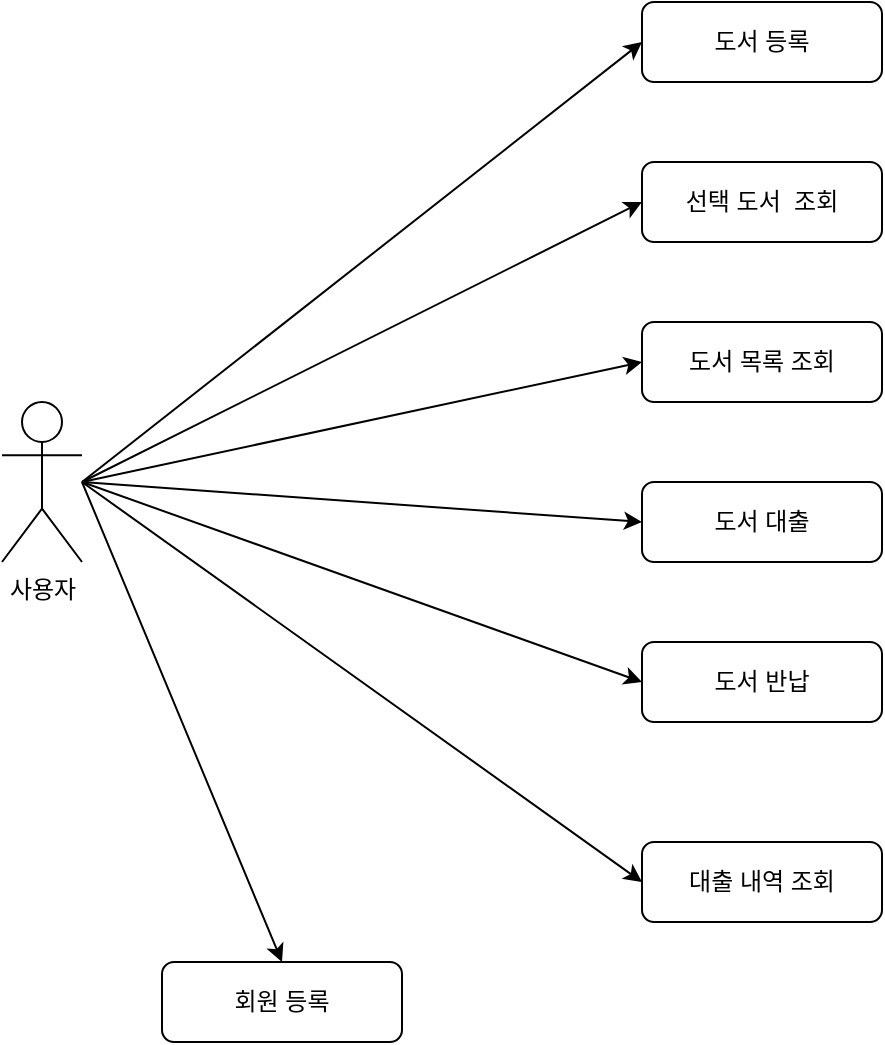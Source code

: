 <mxfile version="22.1.11" type="device">
  <diagram name="페이지-1" id="9Qw6-l9PeZriVnp0--qA">
    <mxGraphModel dx="1309" dy="901" grid="1" gridSize="10" guides="1" tooltips="1" connect="1" arrows="1" fold="1" page="1" pageScale="1" pageWidth="827" pageHeight="1169" math="0" shadow="0">
      <root>
        <mxCell id="0" />
        <mxCell id="1" parent="0" />
        <mxCell id="glbrr8SuV5quTFW83YYD-1" value="사용자" style="shape=umlActor;verticalLabelPosition=bottom;verticalAlign=top;html=1;outlineConnect=0;" parent="1" vertex="1">
          <mxGeometry x="160" y="280" width="40" height="80" as="geometry" />
        </mxCell>
        <mxCell id="glbrr8SuV5quTFW83YYD-6" value="도서 등록" style="rounded=1;whiteSpace=wrap;html=1;" parent="1" vertex="1">
          <mxGeometry x="480" y="80" width="120" height="40" as="geometry" />
        </mxCell>
        <mxCell id="glbrr8SuV5quTFW83YYD-10" value="선택 도서&amp;nbsp; 조회" style="rounded=1;whiteSpace=wrap;html=1;" parent="1" vertex="1">
          <mxGeometry x="480" y="160" width="120" height="40" as="geometry" />
        </mxCell>
        <mxCell id="glbrr8SuV5quTFW83YYD-11" value="대출 내역 조회" style="rounded=1;whiteSpace=wrap;html=1;" parent="1" vertex="1">
          <mxGeometry x="480" y="500" width="120" height="40" as="geometry" />
        </mxCell>
        <mxCell id="glbrr8SuV5quTFW83YYD-12" value="도서 반납" style="rounded=1;whiteSpace=wrap;html=1;" parent="1" vertex="1">
          <mxGeometry x="480" y="400" width="120" height="40" as="geometry" />
        </mxCell>
        <mxCell id="glbrr8SuV5quTFW83YYD-13" value="도서 대출" style="rounded=1;whiteSpace=wrap;html=1;" parent="1" vertex="1">
          <mxGeometry x="480" y="320" width="120" height="40" as="geometry" />
        </mxCell>
        <mxCell id="glbrr8SuV5quTFW83YYD-14" value="도서 목록 조회" style="rounded=1;whiteSpace=wrap;html=1;" parent="1" vertex="1">
          <mxGeometry x="480" y="240" width="120" height="40" as="geometry" />
        </mxCell>
        <mxCell id="glbrr8SuV5quTFW83YYD-15" value="회원 등록" style="rounded=1;whiteSpace=wrap;html=1;" parent="1" vertex="1">
          <mxGeometry x="240" y="560" width="120" height="40" as="geometry" />
        </mxCell>
        <mxCell id="glbrr8SuV5quTFW83YYD-17" value="" style="endArrow=classic;html=1;rounded=0;entryX=0;entryY=0.5;entryDx=0;entryDy=0;" parent="1" target="glbrr8SuV5quTFW83YYD-6" edge="1">
          <mxGeometry width="50" height="50" relative="1" as="geometry">
            <mxPoint x="200" y="320" as="sourcePoint" />
            <mxPoint x="474" y="470" as="targetPoint" />
          </mxGeometry>
        </mxCell>
        <mxCell id="glbrr8SuV5quTFW83YYD-18" value="" style="endArrow=classic;html=1;rounded=0;entryX=0;entryY=0.5;entryDx=0;entryDy=0;" parent="1" target="glbrr8SuV5quTFW83YYD-10" edge="1">
          <mxGeometry width="50" height="50" relative="1" as="geometry">
            <mxPoint x="200" y="320" as="sourcePoint" />
            <mxPoint x="504" y="170" as="targetPoint" />
          </mxGeometry>
        </mxCell>
        <mxCell id="glbrr8SuV5quTFW83YYD-19" value="" style="endArrow=classic;html=1;rounded=0;entryX=0;entryY=0.5;entryDx=0;entryDy=0;" parent="1" target="glbrr8SuV5quTFW83YYD-14" edge="1">
          <mxGeometry width="50" height="50" relative="1" as="geometry">
            <mxPoint x="200" y="320" as="sourcePoint" />
            <mxPoint x="514" y="180" as="targetPoint" />
            <Array as="points" />
          </mxGeometry>
        </mxCell>
        <mxCell id="glbrr8SuV5quTFW83YYD-20" value="" style="endArrow=classic;html=1;rounded=0;entryX=0;entryY=0.5;entryDx=0;entryDy=0;" parent="1" target="glbrr8SuV5quTFW83YYD-13" edge="1">
          <mxGeometry width="50" height="50" relative="1" as="geometry">
            <mxPoint x="200" y="320" as="sourcePoint" />
            <mxPoint x="484" y="430" as="targetPoint" />
          </mxGeometry>
        </mxCell>
        <mxCell id="glbrr8SuV5quTFW83YYD-21" value="" style="endArrow=classic;html=1;rounded=0;entryX=0;entryY=0.5;entryDx=0;entryDy=0;" parent="1" target="glbrr8SuV5quTFW83YYD-12" edge="1" source="glbrr8SuV5quTFW83YYD-1">
          <mxGeometry width="50" height="50" relative="1" as="geometry">
            <mxPoint x="334" y="380" as="sourcePoint" />
            <mxPoint x="504" y="450" as="targetPoint" />
            <Array as="points">
              <mxPoint x="200" y="320" />
            </Array>
          </mxGeometry>
        </mxCell>
        <mxCell id="glbrr8SuV5quTFW83YYD-23" value="" style="endArrow=classic;html=1;rounded=0;entryX=0.5;entryY=0;entryDx=0;entryDy=0;" parent="1" target="glbrr8SuV5quTFW83YYD-15" edge="1">
          <mxGeometry width="50" height="50" relative="1" as="geometry">
            <mxPoint x="200" y="320" as="sourcePoint" />
            <mxPoint x="524" y="470" as="targetPoint" />
          </mxGeometry>
        </mxCell>
        <mxCell id="i5arESQjiX3VeeDu1xNh-1" value="" style="endArrow=classic;html=1;rounded=0;entryX=0;entryY=0.5;entryDx=0;entryDy=0;" edge="1" parent="1" target="glbrr8SuV5quTFW83YYD-11">
          <mxGeometry width="50" height="50" relative="1" as="geometry">
            <mxPoint x="200" y="320" as="sourcePoint" />
            <mxPoint x="440" y="440" as="targetPoint" />
          </mxGeometry>
        </mxCell>
      </root>
    </mxGraphModel>
  </diagram>
</mxfile>

